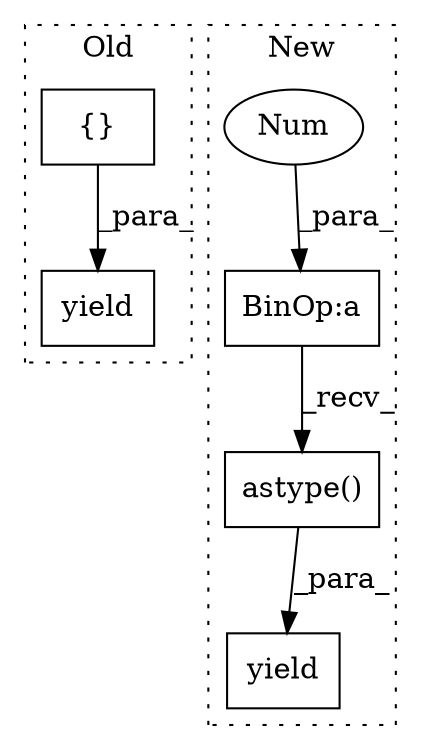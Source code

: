 digraph G {
subgraph cluster0 {
1 [label="yield" a="105" s="395" l="6" shape="box"];
4 [label="{}" a="59" s="401,407" l="1,0" shape="box"];
label = "Old";
style="dotted";
}
subgraph cluster1 {
2 [label="astype()" a="75" s="1339,1387" l="38,1" shape="box"];
3 [label="BinOp:a" a="82" s="1170" l="1" shape="box"];
5 [label="Num" a="76" s="1171" l="3" shape="ellipse"];
6 [label="yield" a="105" s="1401" l="6" shape="box"];
label = "New";
style="dotted";
}
2 -> 6 [label="_para_"];
3 -> 2 [label="_recv_"];
4 -> 1 [label="_para_"];
5 -> 3 [label="_para_"];
}